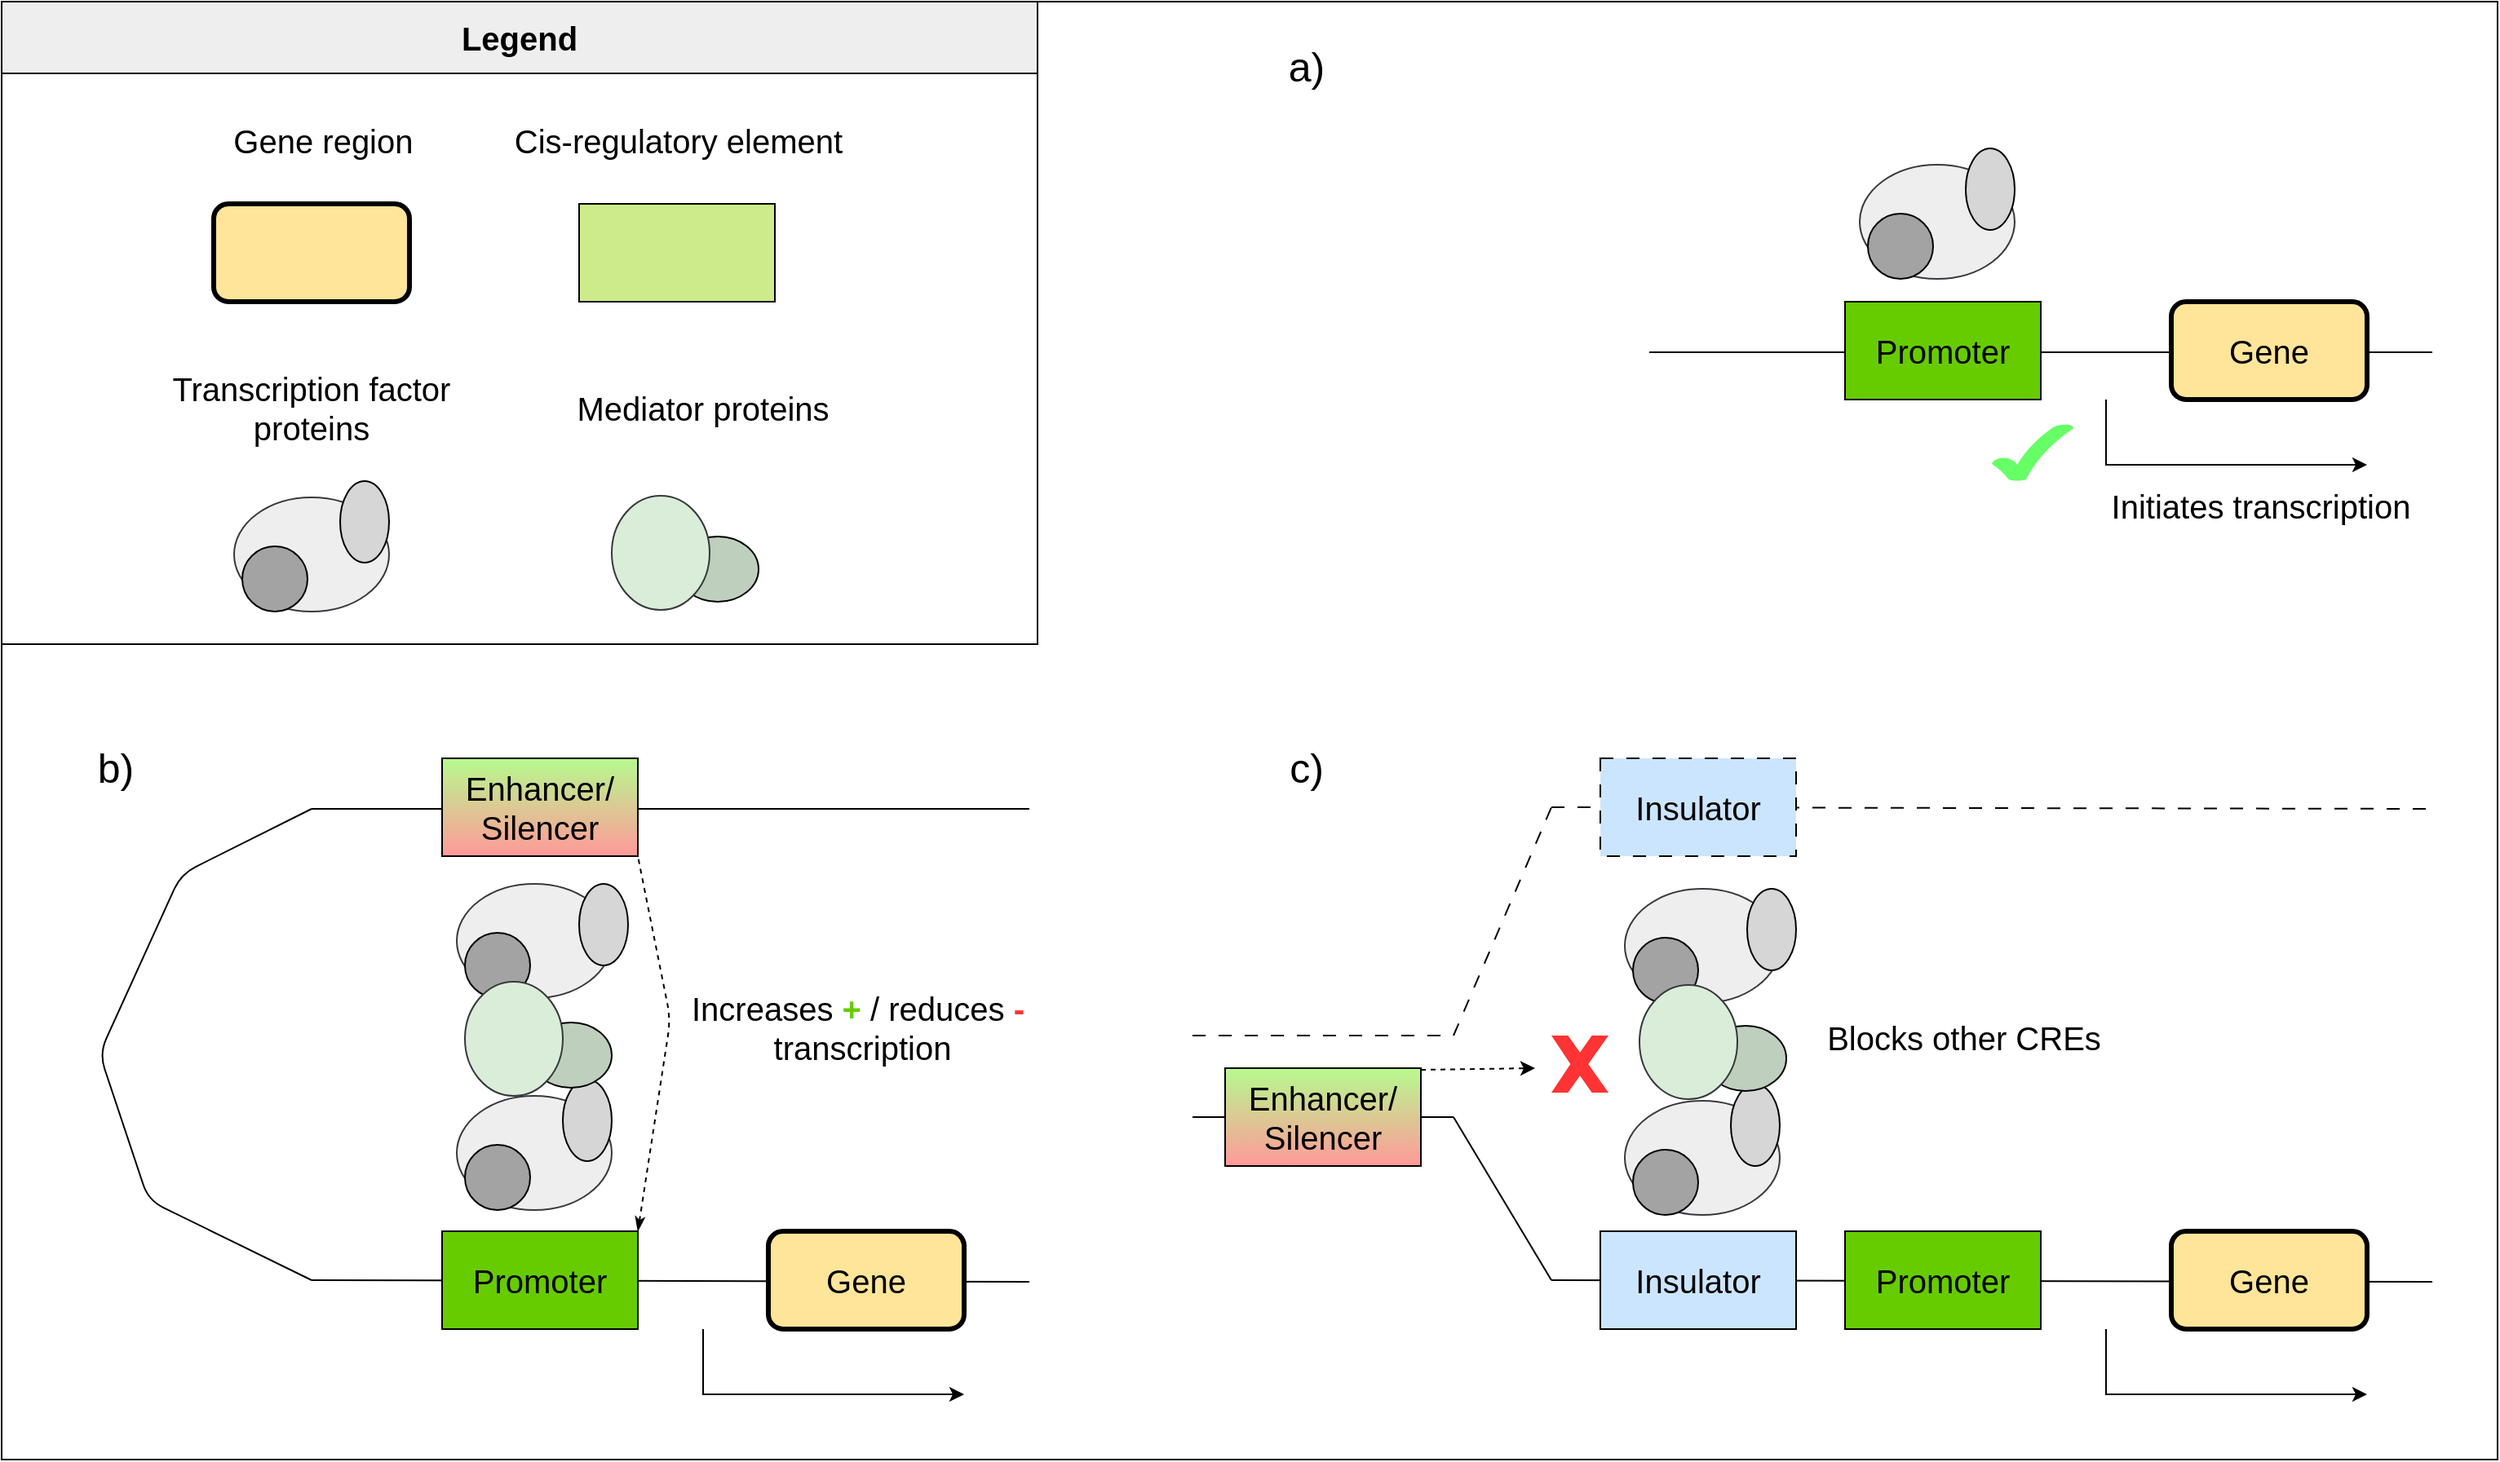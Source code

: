 <mxfile version="28.1.1">
  <diagram name="Page-1" id="NqzVmkWYA9Un-F-A4Mzx">
    <mxGraphModel dx="2495" dy="1400" grid="1" gridSize="10" guides="1" tooltips="1" connect="1" arrows="1" fold="1" page="1" pageScale="1" pageWidth="3300" pageHeight="4681" math="0" shadow="0">
      <root>
        <mxCell id="0" />
        <mxCell id="1" parent="0" />
        <mxCell id="06KPtgeZnoNECOeJjDOf-44" value="" style="rounded=0;whiteSpace=wrap;html=1;" vertex="1" parent="1">
          <mxGeometry x="290" y="266" width="1530" height="894" as="geometry" />
        </mxCell>
        <mxCell id="06KPtgeZnoNECOeJjDOf-45" value="" style="rounded=0;whiteSpace=wrap;html=1;" vertex="1" parent="1">
          <mxGeometry x="290" y="266" width="635" height="394" as="geometry" />
        </mxCell>
        <mxCell id="06KPtgeZnoNECOeJjDOf-26" value="" style="ellipse;whiteSpace=wrap;html=1;fillColor=#eeeeee;strokeColor=#36393d;fillStyle=solid;" vertex="1" parent="1">
          <mxGeometry x="1429" y="366" width="95" height="70" as="geometry" />
        </mxCell>
        <mxCell id="schMxlsDzBp6fQwOlisN-5" value="" style="endArrow=none;html=1;rounded=0;" parent="1" edge="1">
          <mxGeometry width="50" height="50" relative="1" as="geometry">
            <mxPoint x="1300" y="481" as="sourcePoint" />
            <mxPoint x="1780" y="481" as="targetPoint" />
          </mxGeometry>
        </mxCell>
        <mxCell id="schMxlsDzBp6fQwOlisN-6" value="Promoter" style="rounded=0;whiteSpace=wrap;html=1;fontSize=20;fillColor=#66CC00;" parent="1" vertex="1">
          <mxGeometry x="1420" y="450" width="120" height="60" as="geometry" />
        </mxCell>
        <mxCell id="schMxlsDzBp6fQwOlisN-8" value="&lt;font style=&quot;font-size: 20px;&quot;&gt;Gene&lt;/font&gt;" style="rounded=1;whiteSpace=wrap;html=1;fillColor=#FFE599;glass=0;strokeWidth=3;" parent="1" vertex="1">
          <mxGeometry x="1620" y="450" width="120" height="60" as="geometry" />
        </mxCell>
        <mxCell id="schMxlsDzBp6fQwOlisN-10" value="" style="endArrow=classic;html=1;rounded=0;strokeWidth=1;" parent="1" edge="1">
          <mxGeometry width="50" height="50" relative="1" as="geometry">
            <mxPoint x="1580" y="510" as="sourcePoint" />
            <mxPoint x="1740" y="550" as="targetPoint" />
            <Array as="points">
              <mxPoint x="1580" y="550" />
            </Array>
          </mxGeometry>
        </mxCell>
        <mxCell id="schMxlsDzBp6fQwOlisN-23" value="Initiates transcription" style="text;html=1;align=center;verticalAlign=middle;whiteSpace=wrap;rounded=0;fontSize=20;" parent="1" vertex="1">
          <mxGeometry x="1550" y="560" width="250" height="30" as="geometry" />
        </mxCell>
        <mxCell id="schMxlsDzBp6fQwOlisN-24" value="" style="endArrow=none;html=1;rounded=0;" parent="1" edge="1">
          <mxGeometry width="50" height="50" relative="1" as="geometry">
            <mxPoint x="480" y="1050" as="sourcePoint" />
            <mxPoint x="920" y="1051" as="targetPoint" />
          </mxGeometry>
        </mxCell>
        <mxCell id="schMxlsDzBp6fQwOlisN-25" value="Promoter" style="rounded=0;whiteSpace=wrap;html=1;fontSize=20;fillColor=#66CC00;" parent="1" vertex="1">
          <mxGeometry x="560" y="1020" width="120" height="60" as="geometry" />
        </mxCell>
        <mxCell id="schMxlsDzBp6fQwOlisN-27" value="Gene" style="rounded=1;whiteSpace=wrap;html=1;fontSize=20;fillColor=#FFE599;glass=0;strokeWidth=3;" parent="1" vertex="1">
          <mxGeometry x="760" y="1020" width="120" height="60" as="geometry" />
        </mxCell>
        <mxCell id="schMxlsDzBp6fQwOlisN-36" value="" style="endArrow=none;html=1;rounded=0;" parent="1" edge="1">
          <mxGeometry width="50" height="50" relative="1" as="geometry">
            <mxPoint x="480" y="761" as="sourcePoint" />
            <mxPoint x="920" y="761" as="targetPoint" />
          </mxGeometry>
        </mxCell>
        <mxCell id="schMxlsDzBp6fQwOlisN-37" value="" style="endArrow=none;html=1;rounded=1;curved=0;" parent="1" edge="1">
          <mxGeometry width="50" height="50" relative="1" as="geometry">
            <mxPoint x="480" y="1050" as="sourcePoint" />
            <mxPoint x="480" y="761" as="targetPoint" />
            <Array as="points">
              <mxPoint x="380" y="1001" />
              <mxPoint x="350" y="911" />
              <mxPoint x="400" y="801" />
            </Array>
          </mxGeometry>
        </mxCell>
        <mxCell id="schMxlsDzBp6fQwOlisN-49" value="" style="endArrow=classic;html=1;rounded=0;strokeWidth=1;" parent="1" edge="1">
          <mxGeometry width="50" height="50" relative="1" as="geometry">
            <mxPoint x="720" y="1080" as="sourcePoint" />
            <mxPoint x="880" y="1120" as="targetPoint" />
            <Array as="points">
              <mxPoint x="720" y="1120" />
            </Array>
          </mxGeometry>
        </mxCell>
        <mxCell id="schMxlsDzBp6fQwOlisN-51" value="Increases&amp;nbsp;&lt;span&gt;&lt;b&gt;&lt;font style=&quot;color: rgb(102, 204, 0);&quot;&gt;+&lt;/font&gt;&lt;/b&gt;&lt;font style=&quot;color: rgb(102, 204, 0);&quot;&gt;&amp;nbsp;&lt;/font&gt;&lt;/span&gt;/ reduces &lt;font style=&quot;color: rgb(255, 51, 51);&quot;&gt;&lt;b&gt;-&lt;/b&gt;&lt;/font&gt;&lt;br&gt;&amp;nbsp;transcription" style="text;html=1;align=center;verticalAlign=middle;whiteSpace=wrap;rounded=0;fontSize=20;" parent="1" vertex="1">
          <mxGeometry x="690" y="880" width="250" height="30" as="geometry" />
        </mxCell>
        <mxCell id="schMxlsDzBp6fQwOlisN-67" value="Blocks other CREs" style="text;html=1;align=center;verticalAlign=middle;whiteSpace=wrap;rounded=0;fontSize=20;" parent="1" vertex="1">
          <mxGeometry x="1367.5" y="886" width="250" height="30" as="geometry" />
        </mxCell>
        <mxCell id="schMxlsDzBp6fQwOlisN-68" value="" style="endArrow=none;html=1;rounded=0;" parent="1" edge="1">
          <mxGeometry width="50" height="50" relative="1" as="geometry">
            <mxPoint x="1240" y="1050" as="sourcePoint" />
            <mxPoint x="1780" y="1051" as="targetPoint" />
          </mxGeometry>
        </mxCell>
        <mxCell id="schMxlsDzBp6fQwOlisN-69" value="Promoter" style="rounded=0;whiteSpace=wrap;html=1;fontSize=20;fillColor=#66CC00;" parent="1" vertex="1">
          <mxGeometry x="1420" y="1020" width="120" height="60" as="geometry" />
        </mxCell>
        <mxCell id="schMxlsDzBp6fQwOlisN-70" value="Gene" style="rounded=1;whiteSpace=wrap;html=1;fontSize=20;fillColor=#FFE599;glass=0;strokeWidth=3;" parent="1" vertex="1">
          <mxGeometry x="1620" y="1020" width="120" height="60" as="geometry" />
        </mxCell>
        <mxCell id="schMxlsDzBp6fQwOlisN-71" value="" style="ellipse;whiteSpace=wrap;html=1;fillColor=#eeeeee;strokeColor=#36393d;fillStyle=solid;" parent="1" vertex="1">
          <mxGeometry x="1285" y="940" width="95" height="70" as="geometry" />
        </mxCell>
        <mxCell id="schMxlsDzBp6fQwOlisN-72" value="" style="ellipse;whiteSpace=wrap;html=1;fillColor=#A3A3A3;" parent="1" vertex="1">
          <mxGeometry x="1290" y="970" width="40" height="40" as="geometry" />
        </mxCell>
        <mxCell id="schMxlsDzBp6fQwOlisN-73" value="" style="ellipse;whiteSpace=wrap;html=1;fillColor=#D6D6D6;" parent="1" vertex="1">
          <mxGeometry x="1350" y="930" width="30" height="50" as="geometry" />
        </mxCell>
        <mxCell id="schMxlsDzBp6fQwOlisN-74" value="" style="endArrow=none;html=1;rounded=0;dashed=1;dashPattern=8 8;" parent="1" edge="1">
          <mxGeometry width="50" height="50" relative="1" as="geometry">
            <mxPoint x="1240" y="760" as="sourcePoint" />
            <mxPoint x="1780" y="761" as="targetPoint" />
          </mxGeometry>
        </mxCell>
        <mxCell id="schMxlsDzBp6fQwOlisN-76" value="Insulator" style="rounded=0;whiteSpace=wrap;html=1;fontSize=20;dashed=1;dashPattern=8 8;fillColor=#CCE5FF;" parent="1" vertex="1">
          <mxGeometry x="1270" y="730" width="120" height="60" as="geometry" />
        </mxCell>
        <mxCell id="schMxlsDzBp6fQwOlisN-77" value="" style="ellipse;whiteSpace=wrap;html=1;fillColor=#eeeeee;strokeColor=#36393d;" parent="1" vertex="1">
          <mxGeometry x="1285" y="810" width="95" height="70" as="geometry" />
        </mxCell>
        <mxCell id="schMxlsDzBp6fQwOlisN-78" value="" style="ellipse;whiteSpace=wrap;html=1;fillColor=#A3A3A3;" parent="1" vertex="1">
          <mxGeometry x="1290" y="840" width="40" height="40" as="geometry" />
        </mxCell>
        <mxCell id="schMxlsDzBp6fQwOlisN-81" value="" style="ellipse;whiteSpace=wrap;html=1;fillColor=#D6D6D6;" parent="1" vertex="1">
          <mxGeometry x="1360" y="810" width="30" height="50" as="geometry" />
        </mxCell>
        <mxCell id="schMxlsDzBp6fQwOlisN-82" value="" style="endArrow=classic;html=1;rounded=0;strokeWidth=1;" parent="1" edge="1">
          <mxGeometry width="50" height="50" relative="1" as="geometry">
            <mxPoint x="1580" y="1080" as="sourcePoint" />
            <mxPoint x="1740" y="1120" as="targetPoint" />
            <Array as="points">
              <mxPoint x="1580" y="1120" />
            </Array>
          </mxGeometry>
        </mxCell>
        <mxCell id="schMxlsDzBp6fQwOlisN-86" value="" style="endArrow=none;html=1;rounded=0;dashed=1;dashPattern=8 8;" parent="1" edge="1">
          <mxGeometry width="50" height="50" relative="1" as="geometry">
            <mxPoint x="1180" y="900" as="sourcePoint" />
            <mxPoint x="1240" y="760" as="targetPoint" />
          </mxGeometry>
        </mxCell>
        <mxCell id="schMxlsDzBp6fQwOlisN-87" value="" style="endArrow=none;html=1;rounded=0;" parent="1" edge="1">
          <mxGeometry width="50" height="50" relative="1" as="geometry">
            <mxPoint x="1240" y="1050" as="sourcePoint" />
            <mxPoint x="1180" y="950" as="targetPoint" />
          </mxGeometry>
        </mxCell>
        <mxCell id="schMxlsDzBp6fQwOlisN-88" value="Insulator" style="rounded=0;whiteSpace=wrap;html=1;fontSize=20;fillColor=#CCE5FF;" parent="1" vertex="1">
          <mxGeometry x="1270" y="1020" width="120" height="60" as="geometry" />
        </mxCell>
        <mxCell id="schMxlsDzBp6fQwOlisN-89" value="" style="endArrow=none;html=1;rounded=0;dashed=1;dashPattern=8 8;" parent="1" edge="1">
          <mxGeometry width="50" height="50" relative="1" as="geometry">
            <mxPoint x="1020" y="900" as="sourcePoint" />
            <mxPoint x="1180" y="900" as="targetPoint" />
          </mxGeometry>
        </mxCell>
        <mxCell id="schMxlsDzBp6fQwOlisN-91" value="" style="endArrow=none;html=1;rounded=0;" parent="1" edge="1">
          <mxGeometry width="50" height="50" relative="1" as="geometry">
            <mxPoint x="1160" y="950" as="sourcePoint" />
            <mxPoint x="1180" y="950" as="targetPoint" />
          </mxGeometry>
        </mxCell>
        <mxCell id="06KPtgeZnoNECOeJjDOf-2" value="" style="endArrow=none;html=1;rounded=1;exitX=1;exitY=0;exitDx=0;exitDy=0;entryX=1;entryY=1;entryDx=0;entryDy=0;curved=0;startArrow=classicThin;startFill=1;dashed=1;" edge="1" parent="1" source="schMxlsDzBp6fQwOlisN-25" target="schMxlsDzBp6fQwOlisN-38">
          <mxGeometry width="50" height="50" relative="1" as="geometry">
            <mxPoint x="570" y="890" as="sourcePoint" />
            <mxPoint x="620" y="840" as="targetPoint" />
            <Array as="points">
              <mxPoint x="700" y="890" />
            </Array>
          </mxGeometry>
        </mxCell>
        <mxCell id="06KPtgeZnoNECOeJjDOf-6" value="" style="endArrow=classic;html=1;rounded=0;exitX=1;exitY=0;exitDx=0;exitDy=0;dashed=1;" edge="1" parent="1">
          <mxGeometry width="50" height="50" relative="1" as="geometry">
            <mxPoint x="1160" y="921" as="sourcePoint" />
            <mxPoint x="1230" y="920" as="targetPoint" />
          </mxGeometry>
        </mxCell>
        <mxCell id="06KPtgeZnoNECOeJjDOf-10" value="" style="verticalLabelPosition=bottom;verticalAlign=top;html=1;shape=mxgraph.basic.x;fillColor=#FF3333;strokeColor=none;" vertex="1" parent="1">
          <mxGeometry x="1240" y="900" width="35" height="35" as="geometry" />
        </mxCell>
        <mxCell id="06KPtgeZnoNECOeJjDOf-11" value="" style="verticalLabelPosition=bottom;verticalAlign=top;html=1;shape=mxgraph.basic.tick;strokeColor=none;fillColor=#66FF66;" vertex="1" parent="1">
          <mxGeometry x="1510" y="525" width="50" height="35" as="geometry" />
        </mxCell>
        <mxCell id="schMxlsDzBp6fQwOlisN-38" value="Enhancer/&lt;br&gt;Silencer" style="rounded=0;whiteSpace=wrap;html=1;fontSize=20;fillStyle=solid;gradientColor=#FF9999;gradientDirection=south;fillColor=#B6FA8E;" parent="1" vertex="1">
          <mxGeometry x="560" y="730" width="120" height="60" as="geometry" />
        </mxCell>
        <mxCell id="06KPtgeZnoNECOeJjDOf-16" value="" style="endArrow=none;html=1;rounded=0;" edge="1" parent="1">
          <mxGeometry width="50" height="50" relative="1" as="geometry">
            <mxPoint x="1020" y="950" as="sourcePoint" />
            <mxPoint x="1040" y="950" as="targetPoint" />
          </mxGeometry>
        </mxCell>
        <mxCell id="06KPtgeZnoNECOeJjDOf-17" value="" style="ellipse;whiteSpace=wrap;html=1;fillColor=#eeeeee;strokeColor=#36393d;fillStyle=solid;" vertex="1" parent="1">
          <mxGeometry x="569" y="937" width="95" height="70" as="geometry" />
        </mxCell>
        <mxCell id="06KPtgeZnoNECOeJjDOf-18" value="" style="ellipse;whiteSpace=wrap;html=1;fillColor=#A3A3A3;" vertex="1" parent="1">
          <mxGeometry x="574" y="967" width="40" height="40" as="geometry" />
        </mxCell>
        <mxCell id="06KPtgeZnoNECOeJjDOf-19" value="" style="ellipse;whiteSpace=wrap;html=1;fillColor=#D6D6D6;" vertex="1" parent="1">
          <mxGeometry x="634" y="927" width="30" height="50" as="geometry" />
        </mxCell>
        <mxCell id="06KPtgeZnoNECOeJjDOf-20" value="" style="ellipse;whiteSpace=wrap;html=1;fillColor=#eeeeee;strokeColor=#36393d;" vertex="1" parent="1">
          <mxGeometry x="569" y="807" width="95" height="70" as="geometry" />
        </mxCell>
        <mxCell id="06KPtgeZnoNECOeJjDOf-21" value="" style="ellipse;whiteSpace=wrap;html=1;fillColor=#A3A3A3;" vertex="1" parent="1">
          <mxGeometry x="574" y="837" width="40" height="40" as="geometry" />
        </mxCell>
        <mxCell id="06KPtgeZnoNECOeJjDOf-22" value="" style="ellipse;whiteSpace=wrap;html=1;fillColor=#BFCFBE;" vertex="1" parent="1">
          <mxGeometry x="614" y="892" width="50" height="40" as="geometry" />
        </mxCell>
        <mxCell id="06KPtgeZnoNECOeJjDOf-23" value="" style="ellipse;whiteSpace=wrap;html=1;fillColor=#DAEDD9;strokeColor=#36393d;" vertex="1" parent="1">
          <mxGeometry x="574" y="867" width="60" height="70" as="geometry" />
        </mxCell>
        <mxCell id="06KPtgeZnoNECOeJjDOf-24" value="" style="ellipse;whiteSpace=wrap;html=1;fillColor=#D6D6D6;" vertex="1" parent="1">
          <mxGeometry x="644" y="807" width="30" height="50" as="geometry" />
        </mxCell>
        <mxCell id="06KPtgeZnoNECOeJjDOf-25" value="" style="ellipse;whiteSpace=wrap;html=1;fillColor=#A3A3A3;" vertex="1" parent="1">
          <mxGeometry x="1434" y="396" width="40" height="40" as="geometry" />
        </mxCell>
        <mxCell id="06KPtgeZnoNECOeJjDOf-27" value="" style="ellipse;whiteSpace=wrap;html=1;fillColor=#D6D6D6;" vertex="1" parent="1">
          <mxGeometry x="1494" y="356" width="30" height="50" as="geometry" />
        </mxCell>
        <mxCell id="06KPtgeZnoNECOeJjDOf-28" value="Enhancer/&lt;br&gt;Silencer" style="rounded=0;whiteSpace=wrap;html=1;fontSize=20;fillStyle=solid;gradientColor=#FF9999;gradientDirection=south;fillColor=#B6FA8E;" vertex="1" parent="1">
          <mxGeometry x="1040" y="920" width="120" height="60" as="geometry" />
        </mxCell>
        <mxCell id="06KPtgeZnoNECOeJjDOf-29" value="" style="rounded=1;whiteSpace=wrap;html=1;fillColor=#FFE599;glass=0;strokeWidth=3;" vertex="1" parent="1">
          <mxGeometry x="420" y="390" width="120" height="60" as="geometry" />
        </mxCell>
        <mxCell id="06KPtgeZnoNECOeJjDOf-30" value="Gene region&amp;nbsp;" style="text;html=1;align=center;verticalAlign=middle;whiteSpace=wrap;rounded=0;fontSize=20;" vertex="1" parent="1">
          <mxGeometry x="420" y="336" width="140" height="30" as="geometry" />
        </mxCell>
        <mxCell id="06KPtgeZnoNECOeJjDOf-31" value="" style="rounded=0;whiteSpace=wrap;html=1;fontSize=20;fillColor=#cdeb8b;strokeColor=#000000;" vertex="1" parent="1">
          <mxGeometry x="644" y="390" width="120" height="60" as="geometry" />
        </mxCell>
        <mxCell id="06KPtgeZnoNECOeJjDOf-32" value="Cis-regulatory element" style="text;html=1;align=center;verticalAlign=middle;whiteSpace=wrap;rounded=0;fontSize=20;" vertex="1" parent="1">
          <mxGeometry x="590" y="336" width="230" height="30" as="geometry" />
        </mxCell>
        <mxCell id="06KPtgeZnoNECOeJjDOf-33" value="" style="ellipse;whiteSpace=wrap;html=1;fillColor=#eeeeee;strokeColor=#36393d;fillStyle=solid;" vertex="1" parent="1">
          <mxGeometry x="432.5" y="570" width="95" height="70" as="geometry" />
        </mxCell>
        <mxCell id="06KPtgeZnoNECOeJjDOf-34" value="" style="ellipse;whiteSpace=wrap;html=1;fillColor=#A3A3A3;" vertex="1" parent="1">
          <mxGeometry x="437.5" y="600" width="40" height="40" as="geometry" />
        </mxCell>
        <mxCell id="06KPtgeZnoNECOeJjDOf-35" value="" style="ellipse;whiteSpace=wrap;html=1;fillColor=#D6D6D6;" vertex="1" parent="1">
          <mxGeometry x="497.5" y="560" width="30" height="50" as="geometry" />
        </mxCell>
        <mxCell id="06KPtgeZnoNECOeJjDOf-36" value="Transcription factor proteins" style="text;html=1;align=center;verticalAlign=middle;whiteSpace=wrap;rounded=0;fontSize=20;" vertex="1" parent="1">
          <mxGeometry x="365" y="500" width="230" height="30" as="geometry" />
        </mxCell>
        <mxCell id="06KPtgeZnoNECOeJjDOf-37" value="Mediator proteins" style="text;html=1;align=center;verticalAlign=middle;whiteSpace=wrap;rounded=0;fontSize=20;" vertex="1" parent="1">
          <mxGeometry x="605" y="500" width="230" height="30" as="geometry" />
        </mxCell>
        <mxCell id="06KPtgeZnoNECOeJjDOf-38" value="" style="ellipse;whiteSpace=wrap;html=1;fillColor=#BFCFBE;" vertex="1" parent="1">
          <mxGeometry x="1334" y="894" width="50" height="40" as="geometry" />
        </mxCell>
        <mxCell id="06KPtgeZnoNECOeJjDOf-39" value="" style="ellipse;whiteSpace=wrap;html=1;fillColor=#DAEDD9;strokeColor=#36393d;" vertex="1" parent="1">
          <mxGeometry x="1294" y="869" width="60" height="70" as="geometry" />
        </mxCell>
        <mxCell id="06KPtgeZnoNECOeJjDOf-40" value="" style="ellipse;whiteSpace=wrap;html=1;fillColor=#BFCFBE;" vertex="1" parent="1">
          <mxGeometry x="704" y="594" width="50" height="40" as="geometry" />
        </mxCell>
        <mxCell id="06KPtgeZnoNECOeJjDOf-41" value="" style="ellipse;whiteSpace=wrap;html=1;fillColor=#DAEDD9;strokeColor=#36393d;" vertex="1" parent="1">
          <mxGeometry x="664" y="569" width="60" height="70" as="geometry" />
        </mxCell>
        <mxCell id="06KPtgeZnoNECOeJjDOf-46" value="&lt;b&gt;&lt;font style=&quot;font-size: 20px;&quot;&gt;Legend&lt;/font&gt;&lt;/b&gt;" style="text;html=1;align=center;verticalAlign=middle;whiteSpace=wrap;rounded=0;strokeColor=#000000;fillColor=#eeeeee;" vertex="1" parent="1">
          <mxGeometry x="290" y="266" width="635" height="44" as="geometry" />
        </mxCell>
        <mxCell id="06KPtgeZnoNECOeJjDOf-47" value="a)" style="text;html=1;align=center;verticalAlign=middle;whiteSpace=wrap;rounded=0;fontSize=25;" vertex="1" parent="1">
          <mxGeometry x="1060" y="290" width="60" height="30" as="geometry" />
        </mxCell>
        <mxCell id="06KPtgeZnoNECOeJjDOf-48" value="c)" style="text;html=1;align=center;verticalAlign=middle;whiteSpace=wrap;rounded=0;fontSize=25;" vertex="1" parent="1">
          <mxGeometry x="1060" y="720" width="60" height="30" as="geometry" />
        </mxCell>
        <mxCell id="06KPtgeZnoNECOeJjDOf-49" value="b)" style="text;html=1;align=center;verticalAlign=middle;whiteSpace=wrap;rounded=0;fontSize=25;" vertex="1" parent="1">
          <mxGeometry x="330" y="720" width="60" height="30" as="geometry" />
        </mxCell>
      </root>
    </mxGraphModel>
  </diagram>
</mxfile>
